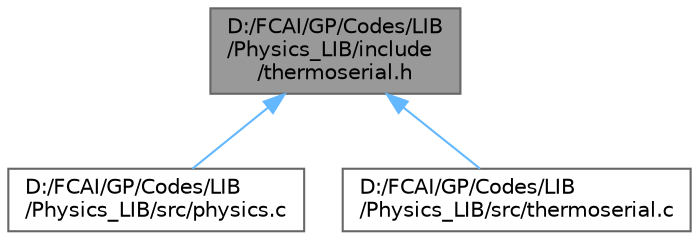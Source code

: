 digraph "D:/FCAI/GP/Codes/LIB/Physics_LIB/include/thermoserial.h"
{
 // LATEX_PDF_SIZE
  bgcolor="transparent";
  edge [fontname=Helvetica,fontsize=10,labelfontname=Helvetica,labelfontsize=10];
  node [fontname=Helvetica,fontsize=10,shape=box,height=0.2,width=0.4];
  Node1 [id="Node000001",label="D:/FCAI/GP/Codes/LIB\l/Physics_LIB/include\l/thermoserial.h",height=0.2,width=0.4,color="gray40", fillcolor="grey60", style="filled", fontcolor="black",tooltip=" "];
  Node1 -> Node2 [id="edge1_Node000001_Node000002",dir="back",color="steelblue1",style="solid",tooltip=" "];
  Node2 [id="Node000002",label="D:/FCAI/GP/Codes/LIB\l/Physics_LIB/src/physics.c",height=0.2,width=0.4,color="grey40", fillcolor="white", style="filled",URL="$_physics___l_i_b_2src_2physics_8c.html",tooltip="This file contains collection of all simulations calls."];
  Node1 -> Node3 [id="edge2_Node000001_Node000003",dir="back",color="steelblue1",style="solid",tooltip=" "];
  Node3 [id="Node000003",label="D:/FCAI/GP/Codes/LIB\l/Physics_LIB/src/thermoserial.c",height=0.2,width=0.4,color="grey40", fillcolor="white", style="filled",URL="$_physics___l_i_b_2src_2thermoserial_8c.html",tooltip="This file contains the implementation of the serial version of the heat transfer simulation in 1D and..."];
}
